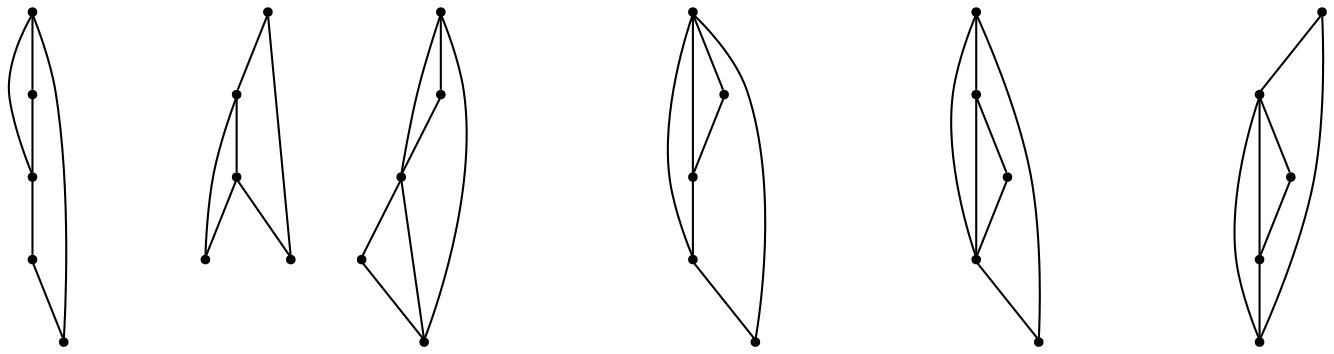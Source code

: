 graph {
  node [shape=point,comment="{\"directed\":false,\"doi\":\"10.4230/LIPIcs.GD.2024.30\",\"figure\":\"12 (3)\"}"]

  v0 [pos="1918.7702005367169,553.1316113757524"]
  v1 [pos="1875.2331493293036,584.7537805006012"]
  v2 [pos="1908.4923555203823,584.7537805006012"]
  v3 [pos="1891.8628160206467,533.5851693710032"]
  v4 [pos="1864.9553043129695,553.1316113757524"]
  v5 [pos="1768.728875414462,553.1316113757524"]
  v6 [pos="1758.4510303981274,584.7537805006012"]
  v7 [pos="1714.9139791907146,553.1316113757524"]
  v8 [pos="1725.1918242070492,584.7537805006012"]
  v9 [pos="1741.8214908983919,533.5851693710032"]
  v10 [pos="1590.392250957705,553.1359348533027"]
  v11 [pos="1546.8551997502923,584.7578496559427"]
  v12 [pos="1580.1144059413705,584.7578496559427"]
  v13 [pos="1563.484866441635,533.5892385263446"]
  v14 [pos="1536.5773547339577,553.1359348533026"]
  v15 [pos="1457.0221841823677,553.1400040086442"]
  v16 [pos="1403.2072879586203,553.1400040086442"]
  v17 [pos="1413.4851329749545,584.7619188112841"]
  v18 [pos="1446.7443391660331,584.7619188112841"]
  v19 [pos="1430.1147996662976,533.5935620038949"]
  v20 [pos="1323.6563147300699,553.1400040086442"]
  v21 [pos="1269.8414185063225,553.1400040086442"]
  v22 [pos="1313.3784697137353,584.7619188112841"]
  v23 [pos="1280.1192635226569,584.7619188112841"]
  v24 [pos="1296.7488030223924,533.5935620038949"]
  v25 [pos="1190.286120763125,553.1400040086442"]
  v26 [pos="1180.0082757467906,584.7619188112841"]
  v27 [pos="1163.378736247055,533.5935620038949"]
  v28 [pos="1136.471351730985,553.1400040086442"]
  v29 [pos="1146.7491967473193,584.7619188112841"]

  v0 -- v1 [id="-1",pos="1918.7702005367169,553.1316113757524 1875.2331493293036,584.7537805006012 1875.2331493293036,584.7537805006012 1875.2331493293036,584.7537805006012"]
  v0 -- v2 [id="-2",pos="1918.7702005367169,553.1316113757524 1908.4923555203823,584.7537805006012 1908.4923555203823,584.7537805006012 1908.4923555203823,584.7537805006012"]
  v28 -- v27 [id="-4",pos="1136.471351730985,553.1400040086442 1163.378736247055,533.5935620038949 1163.378736247055,533.5935620038949 1163.378736247055,533.5935620038949"]
  v29 -- v28 [id="-5",pos="1146.7491967473193,584.7619188112841 1136.471351730985,553.1400040086442 1136.471351730985,553.1400040086442 1136.471351730985,553.1400040086442"]
  v2 -- v1 [id="-6",pos="1908.4923555203823,584.7537805006012 1875.2331493293036,584.7537805006012 1875.2331493293036,584.7537805006012 1875.2331493293036,584.7537805006012"]
  v27 -- v25 [id="-7",pos="1163.378736247055,533.5935620038949 1190.286120763125,553.1400040086442 1190.286120763125,553.1400040086442 1190.286120763125,553.1400040086442"]
  v3 -- v0 [id="-8",pos="1891.8628160206467,533.5851693710032 1918.7702005367169,553.1316113757524 1918.7702005367169,553.1316113757524 1918.7702005367169,553.1316113757524"]
  v26 -- v29 [id="-10",pos="1180.0082757467906,584.7619188112841 1146.7491967473193,584.7619188112841 1146.7491967473193,584.7619188112841 1146.7491967473193,584.7619188112841"]
  v26 -- v28 [id="-11",pos="1180.0082757467906,584.7619188112841 1136.471351730985,553.1400040086442 1136.471351730985,553.1400040086442 1136.471351730985,553.1400040086442"]
  v26 -- v27 [id="-12",pos="1180.0082757467906,584.7619188112841 1163.378736247055,533.5935620038949 1163.378736247055,533.5935620038949 1163.378736247055,533.5935620038949"]
  v25 -- v26 [id="-13",pos="1190.286120763125,553.1400040086442 1180.0082757467906,584.7619188112841 1180.0082757467906,584.7619188112841 1180.0082757467906,584.7619188112841"]
  v21 -- v24 [id="-14",pos="1269.8414185063225,553.1400040086442 1296.7488030223924,533.5935620038949 1296.7488030223924,533.5935620038949 1296.7488030223924,533.5935620038949"]
  v23 -- v21 [id="-15",pos="1280.1192635226569,584.7619188112841 1269.8414185063225,553.1400040086442 1269.8414185063225,553.1400040086442 1269.8414185063225,553.1400040086442"]
  v1 -- v4 [id="-16",pos="1875.2331493293036,584.7537805006012 1864.9553043129695,553.1316113757524 1864.9553043129695,553.1316113757524 1864.9553043129695,553.1316113757524"]
  v24 -- v20 [id="-17",pos="1296.7488030223924,533.5935620038949 1323.6563147300699,553.1400040086442 1323.6563147300699,553.1400040086442 1323.6563147300699,553.1400040086442"]
  v22 -- v23 [id="-18",pos="1313.3784697137353,584.7619188112841 1280.1192635226569,584.7619188112841 1280.1192635226569,584.7619188112841 1280.1192635226569,584.7619188112841"]
  v22 -- v21 [id="-19",pos="1313.3784697137353,584.7619188112841 1269.8414185063225,553.1400040086442 1269.8414185063225,553.1400040086442 1269.8414185063225,553.1400040086442"]
  v20 -- v22 [id="-20",pos="1323.6563147300699,553.1400040086442 1313.3784697137353,584.7619188112841 1313.3784697137353,584.7619188112841 1313.3784697137353,584.7619188112841"]
  v20 -- v21 [id="-21",pos="1323.6563147300699,553.1400040086442 1269.8414185063225,553.1400040086442 1269.8414185063225,553.1400040086442 1269.8414185063225,553.1400040086442"]
  v16 -- v19 [id="-22",pos="1403.2072879586203,553.1400040086442 1430.1147996662976,533.5935620038949 1430.1147996662976,533.5935620038949 1430.1147996662976,533.5935620038949"]
  v17 -- v16 [id="-23",pos="1413.4851329749545,584.7619188112841 1403.2072879586203,553.1400040086442 1403.2072879586203,553.1400040086442 1403.2072879586203,553.1400040086442"]
  v19 -- v15 [id="-24",pos="1430.1147996662976,533.5935620038949 1457.0221841823677,553.1400040086442 1457.0221841823677,553.1400040086442 1457.0221841823677,553.1400040086442"]
  v4 -- v3 [id="-26",pos="1864.9553043129695,553.1316113757524 1891.8628160206467,533.5851693710032 1891.8628160206467,533.5851693710032 1891.8628160206467,533.5851693710032"]
  v5 -- v6 [id="-27",pos="1768.728875414462,553.1316113757524 1758.4510303981274,584.7537805006012 1758.4510303981274,584.7537805006012 1758.4510303981274,584.7537805006012"]
  v18 -- v17 [id="-28",pos="1446.7443391660331,584.7619188112841 1413.4851329749545,584.7619188112841 1413.4851329749545,584.7619188112841 1413.4851329749545,584.7619188112841"]
  v15 -- v18 [id="-29",pos="1457.0221841823677,553.1400040086442 1446.7443391660331,584.7619188112841 1446.7443391660331,584.7619188112841 1446.7443391660331,584.7619188112841"]
  v15 -- v17 [id="-30",pos="1457.0221841823677,553.1400040086442 1413.4851329749545,584.7619188112841 1413.4851329749545,584.7619188112841 1413.4851329749545,584.7619188112841"]
  v15 -- v16 [id="-31",pos="1457.0221841823677,553.1400040086442 1403.2072879586203,553.1400040086442 1403.2072879586203,553.1400040086442 1403.2072879586203,553.1400040086442"]
  v14 -- v13 [id="-32",pos="1536.5773547339577,553.1359348533026 1563.484866441635,533.5892385263446 1563.484866441635,533.5892385263446 1563.484866441635,533.5892385263446"]
  v11 -- v14 [id="-33",pos="1546.8551997502923,584.7578496559427 1536.5773547339577,553.1359348533026 1536.5773547339577,553.1359348533026 1536.5773547339577,553.1359348533026"]
  v13 -- v10 [id="-34",pos="1563.484866441635,533.5892385263446 1590.392250957705,553.1359348533027 1590.392250957705,553.1359348533027 1590.392250957705,553.1359348533027"]
  v13 -- v11 [id="-35",pos="1563.484866441635,533.5892385263446 1546.8551997502923,584.7578496559427 1546.8551997502923,584.7578496559427 1546.8551997502923,584.7578496559427"]
  v12 -- v11 [id="-36",pos="1580.1144059413705,584.7578496559427 1546.8551997502923,584.7578496559427 1546.8551997502923,584.7578496559427 1546.8551997502923,584.7578496559427"]
  v10 -- v12 [id="-37",pos="1590.392250957705,553.1359348533027 1580.1144059413705,584.7578496559427 1580.1144059413705,584.7578496559427 1580.1144059413705,584.7578496559427"]
  v10 -- v11 [id="-38",pos="1590.392250957705,553.1359348533027 1546.8551997502923,584.7578496559427 1546.8551997502923,584.7578496559427 1546.8551997502923,584.7578496559427"]
  v7 -- v9 [id="-39",pos="1714.9139791907146,553.1316113757524 1741.8214908983919,533.5851693710032 1741.8214908983919,533.5851693710032 1741.8214908983919,533.5851693710032"]
  v7 -- v8 [id="-40",pos="1714.9139791907146,553.1316113757524 1725.1918242070492,584.7537805006012 1725.1918242070492,584.7537805006012 1725.1918242070492,584.7537805006012"]
  v8 -- v6 [id="-42",pos="1725.1918242070492,584.7537805006012 1758.4510303981274,584.7537805006012 1758.4510303981274,584.7537805006012 1758.4510303981274,584.7537805006012"]
  v6 -- v7 [id="-43",pos="1758.4510303981274,584.7537805006012 1714.9139791907146,553.1316113757524 1714.9139791907146,553.1316113757524 1714.9139791907146,553.1316113757524"]
  v9 -- v5 [id="-44",pos="1741.8214908983919,533.5851693710032 1768.728875414462,553.1316113757524 1768.728875414462,553.1316113757524 1768.728875414462,553.1316113757524"]
}